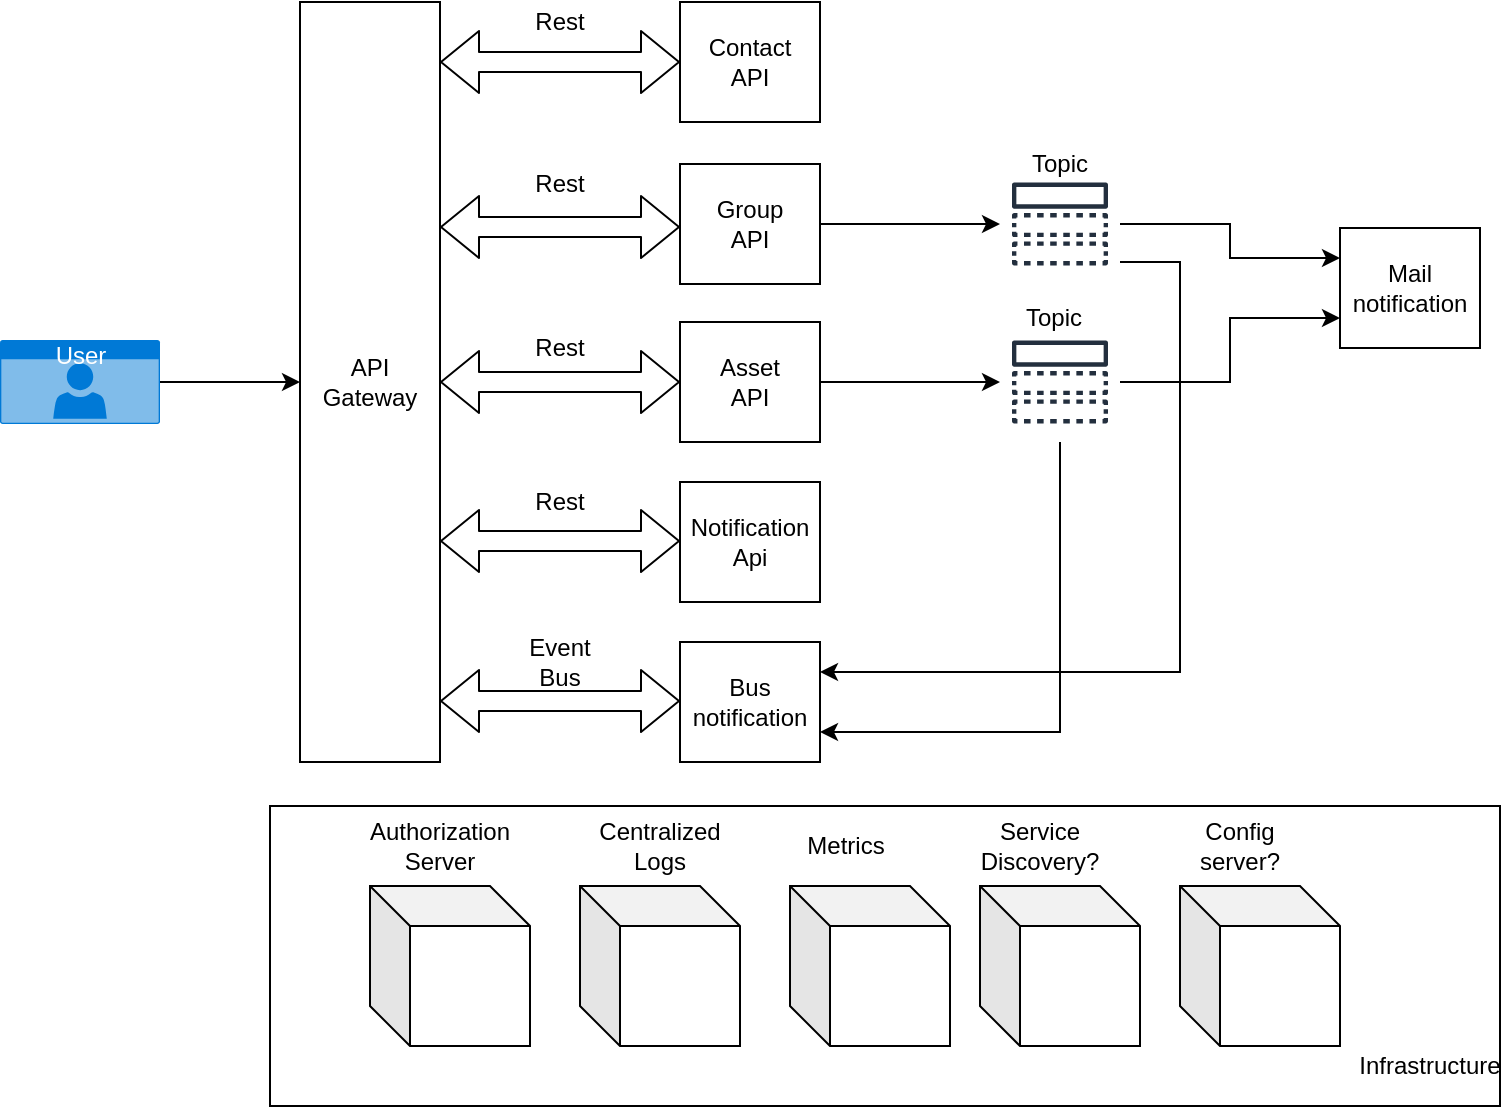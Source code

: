 <mxfile version="11.0.1" type="device"><diagram id="fCLTvqE28KrhEgqzWb60" name="Page-1"><mxGraphModel dx="946" dy="543" grid="1" gridSize="10" guides="1" tooltips="1" connect="1" arrows="1" fold="1" page="1" pageScale="1" pageWidth="850" pageHeight="1100" math="0" shadow="0"><root><mxCell id="0"/><mxCell id="1" parent="0"/><mxCell id="WQCI65tsxaoNL91riIxR-58" value="" style="rounded=0;whiteSpace=wrap;html=1;" vertex="1" parent="1"><mxGeometry x="150" y="438" width="615" height="150" as="geometry"/></mxCell><mxCell id="WQCI65tsxaoNL91riIxR-2" value="" style="shape=cube;whiteSpace=wrap;html=1;boundedLbl=1;backgroundOutline=1;darkOpacity=0.05;darkOpacity2=0.1;" vertex="1" parent="1"><mxGeometry x="200" y="478" width="80" height="80" as="geometry"/></mxCell><mxCell id="WQCI65tsxaoNL91riIxR-3" value="Authorization&lt;br&gt;Server" style="text;html=1;strokeColor=none;fillColor=none;align=center;verticalAlign=middle;whiteSpace=wrap;rounded=0;" vertex="1" parent="1"><mxGeometry x="215" y="448" width="40" height="20" as="geometry"/></mxCell><mxCell id="WQCI65tsxaoNL91riIxR-5" value="" style="rounded=0;whiteSpace=wrap;html=1;" vertex="1" parent="1"><mxGeometry x="165" y="36" width="70" height="380" as="geometry"/></mxCell><mxCell id="WQCI65tsxaoNL91riIxR-8" value="API Gateway" style="text;html=1;strokeColor=none;fillColor=none;align=center;verticalAlign=middle;whiteSpace=wrap;rounded=0;rotation=0;" vertex="1" parent="1"><mxGeometry x="180" y="216" width="40" height="20" as="geometry"/></mxCell><mxCell id="WQCI65tsxaoNL91riIxR-20" style="edgeStyle=orthogonalEdgeStyle;rounded=0;orthogonalLoop=1;jettySize=auto;html=1;exitX=1;exitY=0.5;exitDx=0;exitDy=0;" edge="1" parent="1" source="WQCI65tsxaoNL91riIxR-11" target="WQCI65tsxaoNL91riIxR-19"><mxGeometry relative="1" as="geometry"/></mxCell><mxCell id="WQCI65tsxaoNL91riIxR-11" value="Group&lt;br&gt;API" style="rounded=0;whiteSpace=wrap;html=1;" vertex="1" parent="1"><mxGeometry x="355" y="117" width="70" height="60" as="geometry"/></mxCell><mxCell id="WQCI65tsxaoNL91riIxR-12" value="Contact&lt;br&gt;API" style="rounded=0;whiteSpace=wrap;html=1;" vertex="1" parent="1"><mxGeometry x="355" y="36" width="70" height="60" as="geometry"/></mxCell><mxCell id="WQCI65tsxaoNL91riIxR-22" style="edgeStyle=orthogonalEdgeStyle;rounded=0;orthogonalLoop=1;jettySize=auto;html=1;exitX=1;exitY=0.5;exitDx=0;exitDy=0;" edge="1" parent="1" source="WQCI65tsxaoNL91riIxR-14" target="WQCI65tsxaoNL91riIxR-21"><mxGeometry relative="1" as="geometry"/></mxCell><mxCell id="WQCI65tsxaoNL91riIxR-14" value="Asset&lt;br&gt;API" style="rounded=0;whiteSpace=wrap;html=1;" vertex="1" parent="1"><mxGeometry x="355" y="196" width="70" height="60" as="geometry"/></mxCell><mxCell id="WQCI65tsxaoNL91riIxR-15" value="Notification&lt;br&gt;Api" style="rounded=0;whiteSpace=wrap;html=1;" vertex="1" parent="1"><mxGeometry x="355" y="276" width="70" height="60" as="geometry"/></mxCell><mxCell id="WQCI65tsxaoNL91riIxR-16" value="Bus notification" style="rounded=0;whiteSpace=wrap;html=1;" vertex="1" parent="1"><mxGeometry x="355" y="356" width="70" height="60" as="geometry"/></mxCell><mxCell id="WQCI65tsxaoNL91riIxR-34" style="edgeStyle=orthogonalEdgeStyle;rounded=0;orthogonalLoop=1;jettySize=auto;html=1;entryX=0;entryY=0.25;entryDx=0;entryDy=0;" edge="1" parent="1" source="WQCI65tsxaoNL91riIxR-19" target="WQCI65tsxaoNL91riIxR-33"><mxGeometry relative="1" as="geometry"/></mxCell><mxCell id="WQCI65tsxaoNL91riIxR-36" style="edgeStyle=orthogonalEdgeStyle;rounded=0;orthogonalLoop=1;jettySize=auto;html=1;entryX=1;entryY=0.25;entryDx=0;entryDy=0;" edge="1" parent="1" source="WQCI65tsxaoNL91riIxR-19" target="WQCI65tsxaoNL91riIxR-16"><mxGeometry relative="1" as="geometry"><Array as="points"><mxPoint x="605" y="166"/><mxPoint x="605" y="371"/></Array></mxGeometry></mxCell><mxCell id="WQCI65tsxaoNL91riIxR-19" value="" style="outlineConnect=0;fontColor=#232F3E;gradientColor=none;strokeColor=#232F3E;fillColor=#ffffff;dashed=0;verticalLabelPosition=bottom;verticalAlign=top;align=center;html=1;fontSize=12;fontStyle=0;aspect=fixed;shape=mxgraph.aws4.resourceIcon;resIcon=mxgraph.aws4.topic;" vertex="1" parent="1"><mxGeometry x="515" y="117" width="60" height="60" as="geometry"/></mxCell><mxCell id="WQCI65tsxaoNL91riIxR-35" style="edgeStyle=orthogonalEdgeStyle;rounded=0;orthogonalLoop=1;jettySize=auto;html=1;entryX=0;entryY=0.75;entryDx=0;entryDy=0;" edge="1" parent="1" source="WQCI65tsxaoNL91riIxR-21" target="WQCI65tsxaoNL91riIxR-33"><mxGeometry relative="1" as="geometry"/></mxCell><mxCell id="WQCI65tsxaoNL91riIxR-37" style="edgeStyle=orthogonalEdgeStyle;rounded=0;orthogonalLoop=1;jettySize=auto;html=1;entryX=1;entryY=0.75;entryDx=0;entryDy=0;" edge="1" parent="1" source="WQCI65tsxaoNL91riIxR-21" target="WQCI65tsxaoNL91riIxR-16"><mxGeometry relative="1" as="geometry"><Array as="points"><mxPoint x="545" y="401"/></Array></mxGeometry></mxCell><mxCell id="WQCI65tsxaoNL91riIxR-21" value="" style="outlineConnect=0;fontColor=#232F3E;gradientColor=none;strokeColor=#232F3E;fillColor=#ffffff;dashed=0;verticalLabelPosition=bottom;verticalAlign=top;align=center;html=1;fontSize=12;fontStyle=0;aspect=fixed;shape=mxgraph.aws4.resourceIcon;resIcon=mxgraph.aws4.topic;" vertex="1" parent="1"><mxGeometry x="515" y="196" width="60" height="60" as="geometry"/></mxCell><mxCell id="WQCI65tsxaoNL91riIxR-33" value="Mail notification" style="rounded=0;whiteSpace=wrap;html=1;" vertex="1" parent="1"><mxGeometry x="685" y="149" width="70" height="60" as="geometry"/></mxCell><mxCell id="WQCI65tsxaoNL91riIxR-39" style="edgeStyle=orthogonalEdgeStyle;rounded=0;orthogonalLoop=1;jettySize=auto;html=1;entryX=0;entryY=0.5;entryDx=0;entryDy=0;" edge="1" parent="1" source="WQCI65tsxaoNL91riIxR-38" target="WQCI65tsxaoNL91riIxR-5"><mxGeometry relative="1" as="geometry"/></mxCell><mxCell id="WQCI65tsxaoNL91riIxR-38" value="User" style="html=1;strokeColor=none;fillColor=#0079D6;labelPosition=center;verticalLabelPosition=middle;verticalAlign=top;align=center;fontSize=12;outlineConnect=0;spacingTop=-6;fontColor=#FFFFFF;shape=mxgraph.sitemap.user;" vertex="1" parent="1"><mxGeometry x="15" y="205" width="80" height="42" as="geometry"/></mxCell><mxCell id="WQCI65tsxaoNL91riIxR-41" value="" style="shape=flexArrow;endArrow=classic;startArrow=classic;html=1;entryX=0;entryY=0.5;entryDx=0;entryDy=0;" edge="1" parent="1" target="WQCI65tsxaoNL91riIxR-12"><mxGeometry width="50" height="50" relative="1" as="geometry"><mxPoint x="235" y="66" as="sourcePoint"/><mxPoint x="335" y="66" as="targetPoint"/></mxGeometry></mxCell><mxCell id="WQCI65tsxaoNL91riIxR-42" value="" style="shape=flexArrow;endArrow=classic;startArrow=classic;html=1;entryX=0;entryY=0.5;entryDx=0;entryDy=0;" edge="1" parent="1"><mxGeometry width="50" height="50" relative="1" as="geometry"><mxPoint x="235" y="148.5" as="sourcePoint"/><mxPoint x="355" y="148.5" as="targetPoint"/></mxGeometry></mxCell><mxCell id="WQCI65tsxaoNL91riIxR-43" value="" style="shape=flexArrow;endArrow=classic;startArrow=classic;html=1;entryX=0;entryY=0.5;entryDx=0;entryDy=0;" edge="1" parent="1"><mxGeometry width="50" height="50" relative="1" as="geometry"><mxPoint x="235" y="226" as="sourcePoint"/><mxPoint x="355" y="226" as="targetPoint"/></mxGeometry></mxCell><mxCell id="WQCI65tsxaoNL91riIxR-44" value="" style="shape=flexArrow;endArrow=classic;startArrow=classic;html=1;entryX=0;entryY=0.5;entryDx=0;entryDy=0;" edge="1" parent="1"><mxGeometry width="50" height="50" relative="1" as="geometry"><mxPoint x="235" y="305.5" as="sourcePoint"/><mxPoint x="355" y="305.5" as="targetPoint"/></mxGeometry></mxCell><mxCell id="WQCI65tsxaoNL91riIxR-45" value="" style="shape=flexArrow;endArrow=classic;startArrow=classic;html=1;entryX=0;entryY=0.5;entryDx=0;entryDy=0;" edge="1" parent="1"><mxGeometry width="50" height="50" relative="1" as="geometry"><mxPoint x="235" y="385.5" as="sourcePoint"/><mxPoint x="355" y="385.5" as="targetPoint"/></mxGeometry></mxCell><mxCell id="WQCI65tsxaoNL91riIxR-46" value="Event Bus" style="text;html=1;strokeColor=none;fillColor=none;align=center;verticalAlign=middle;whiteSpace=wrap;rounded=0;" vertex="1" parent="1"><mxGeometry x="275" y="356" width="40" height="20" as="geometry"/></mxCell><mxCell id="WQCI65tsxaoNL91riIxR-47" value="Rest" style="text;html=1;strokeColor=none;fillColor=none;align=center;verticalAlign=middle;whiteSpace=wrap;rounded=0;" vertex="1" parent="1"><mxGeometry x="275" y="36" width="40" height="20" as="geometry"/></mxCell><mxCell id="WQCI65tsxaoNL91riIxR-51" value="Rest" style="text;html=1;strokeColor=none;fillColor=none;align=center;verticalAlign=middle;whiteSpace=wrap;rounded=0;" vertex="1" parent="1"><mxGeometry x="275" y="117" width="40" height="20" as="geometry"/></mxCell><mxCell id="WQCI65tsxaoNL91riIxR-52" value="Rest" style="text;html=1;strokeColor=none;fillColor=none;align=center;verticalAlign=middle;whiteSpace=wrap;rounded=0;" vertex="1" parent="1"><mxGeometry x="275" y="199" width="40" height="20" as="geometry"/></mxCell><mxCell id="WQCI65tsxaoNL91riIxR-53" value="Rest" style="text;html=1;strokeColor=none;fillColor=none;align=center;verticalAlign=middle;whiteSpace=wrap;rounded=0;" vertex="1" parent="1"><mxGeometry x="275" y="276" width="40" height="20" as="geometry"/></mxCell><mxCell id="WQCI65tsxaoNL91riIxR-54" value="Topic" style="text;html=1;strokeColor=none;fillColor=none;align=center;verticalAlign=middle;whiteSpace=wrap;rounded=0;" vertex="1" parent="1"><mxGeometry x="525" y="107" width="40" height="20" as="geometry"/></mxCell><mxCell id="WQCI65tsxaoNL91riIxR-55" value="Topic" style="text;html=1;strokeColor=none;fillColor=none;align=center;verticalAlign=middle;whiteSpace=wrap;rounded=0;" vertex="1" parent="1"><mxGeometry x="522" y="184" width="40" height="20" as="geometry"/></mxCell><mxCell id="WQCI65tsxaoNL91riIxR-56" value="" style="shape=cube;whiteSpace=wrap;html=1;boundedLbl=1;backgroundOutline=1;darkOpacity=0.05;darkOpacity2=0.1;" vertex="1" parent="1"><mxGeometry x="305" y="478" width="80" height="80" as="geometry"/></mxCell><mxCell id="WQCI65tsxaoNL91riIxR-57" value="Centralized Logs" style="text;html=1;strokeColor=none;fillColor=none;align=center;verticalAlign=middle;whiteSpace=wrap;rounded=0;" vertex="1" parent="1"><mxGeometry x="325" y="448" width="40" height="20" as="geometry"/></mxCell><mxCell id="WQCI65tsxaoNL91riIxR-59" value="" style="shape=cube;whiteSpace=wrap;html=1;boundedLbl=1;backgroundOutline=1;darkOpacity=0.05;darkOpacity2=0.1;" vertex="1" parent="1"><mxGeometry x="410" y="478" width="80" height="80" as="geometry"/></mxCell><mxCell id="WQCI65tsxaoNL91riIxR-60" value="Metrics" style="text;html=1;strokeColor=none;fillColor=none;align=center;verticalAlign=middle;whiteSpace=wrap;rounded=0;" vertex="1" parent="1"><mxGeometry x="417.5" y="448" width="40" height="20" as="geometry"/></mxCell><mxCell id="WQCI65tsxaoNL91riIxR-61" value="" style="shape=cube;whiteSpace=wrap;html=1;boundedLbl=1;backgroundOutline=1;darkOpacity=0.05;darkOpacity2=0.1;" vertex="1" parent="1"><mxGeometry x="505" y="478" width="80" height="80" as="geometry"/></mxCell><mxCell id="WQCI65tsxaoNL91riIxR-62" value="Service Discovery?" style="text;html=1;strokeColor=none;fillColor=none;align=center;verticalAlign=middle;whiteSpace=wrap;rounded=0;" vertex="1" parent="1"><mxGeometry x="515" y="448" width="40" height="20" as="geometry"/></mxCell><mxCell id="WQCI65tsxaoNL91riIxR-63" value="Infrastructure" style="text;html=1;strokeColor=none;fillColor=none;align=center;verticalAlign=middle;whiteSpace=wrap;rounded=0;" vertex="1" parent="1"><mxGeometry x="710" y="558" width="40" height="20" as="geometry"/></mxCell><mxCell id="WQCI65tsxaoNL91riIxR-64" value="" style="shape=cube;whiteSpace=wrap;html=1;boundedLbl=1;backgroundOutline=1;darkOpacity=0.05;darkOpacity2=0.1;" vertex="1" parent="1"><mxGeometry x="605" y="478" width="80" height="80" as="geometry"/></mxCell><mxCell id="WQCI65tsxaoNL91riIxR-65" value="Config server?" style="text;html=1;strokeColor=none;fillColor=none;align=center;verticalAlign=middle;whiteSpace=wrap;rounded=0;" vertex="1" parent="1"><mxGeometry x="615" y="448" width="40" height="20" as="geometry"/></mxCell></root></mxGraphModel></diagram></mxfile>